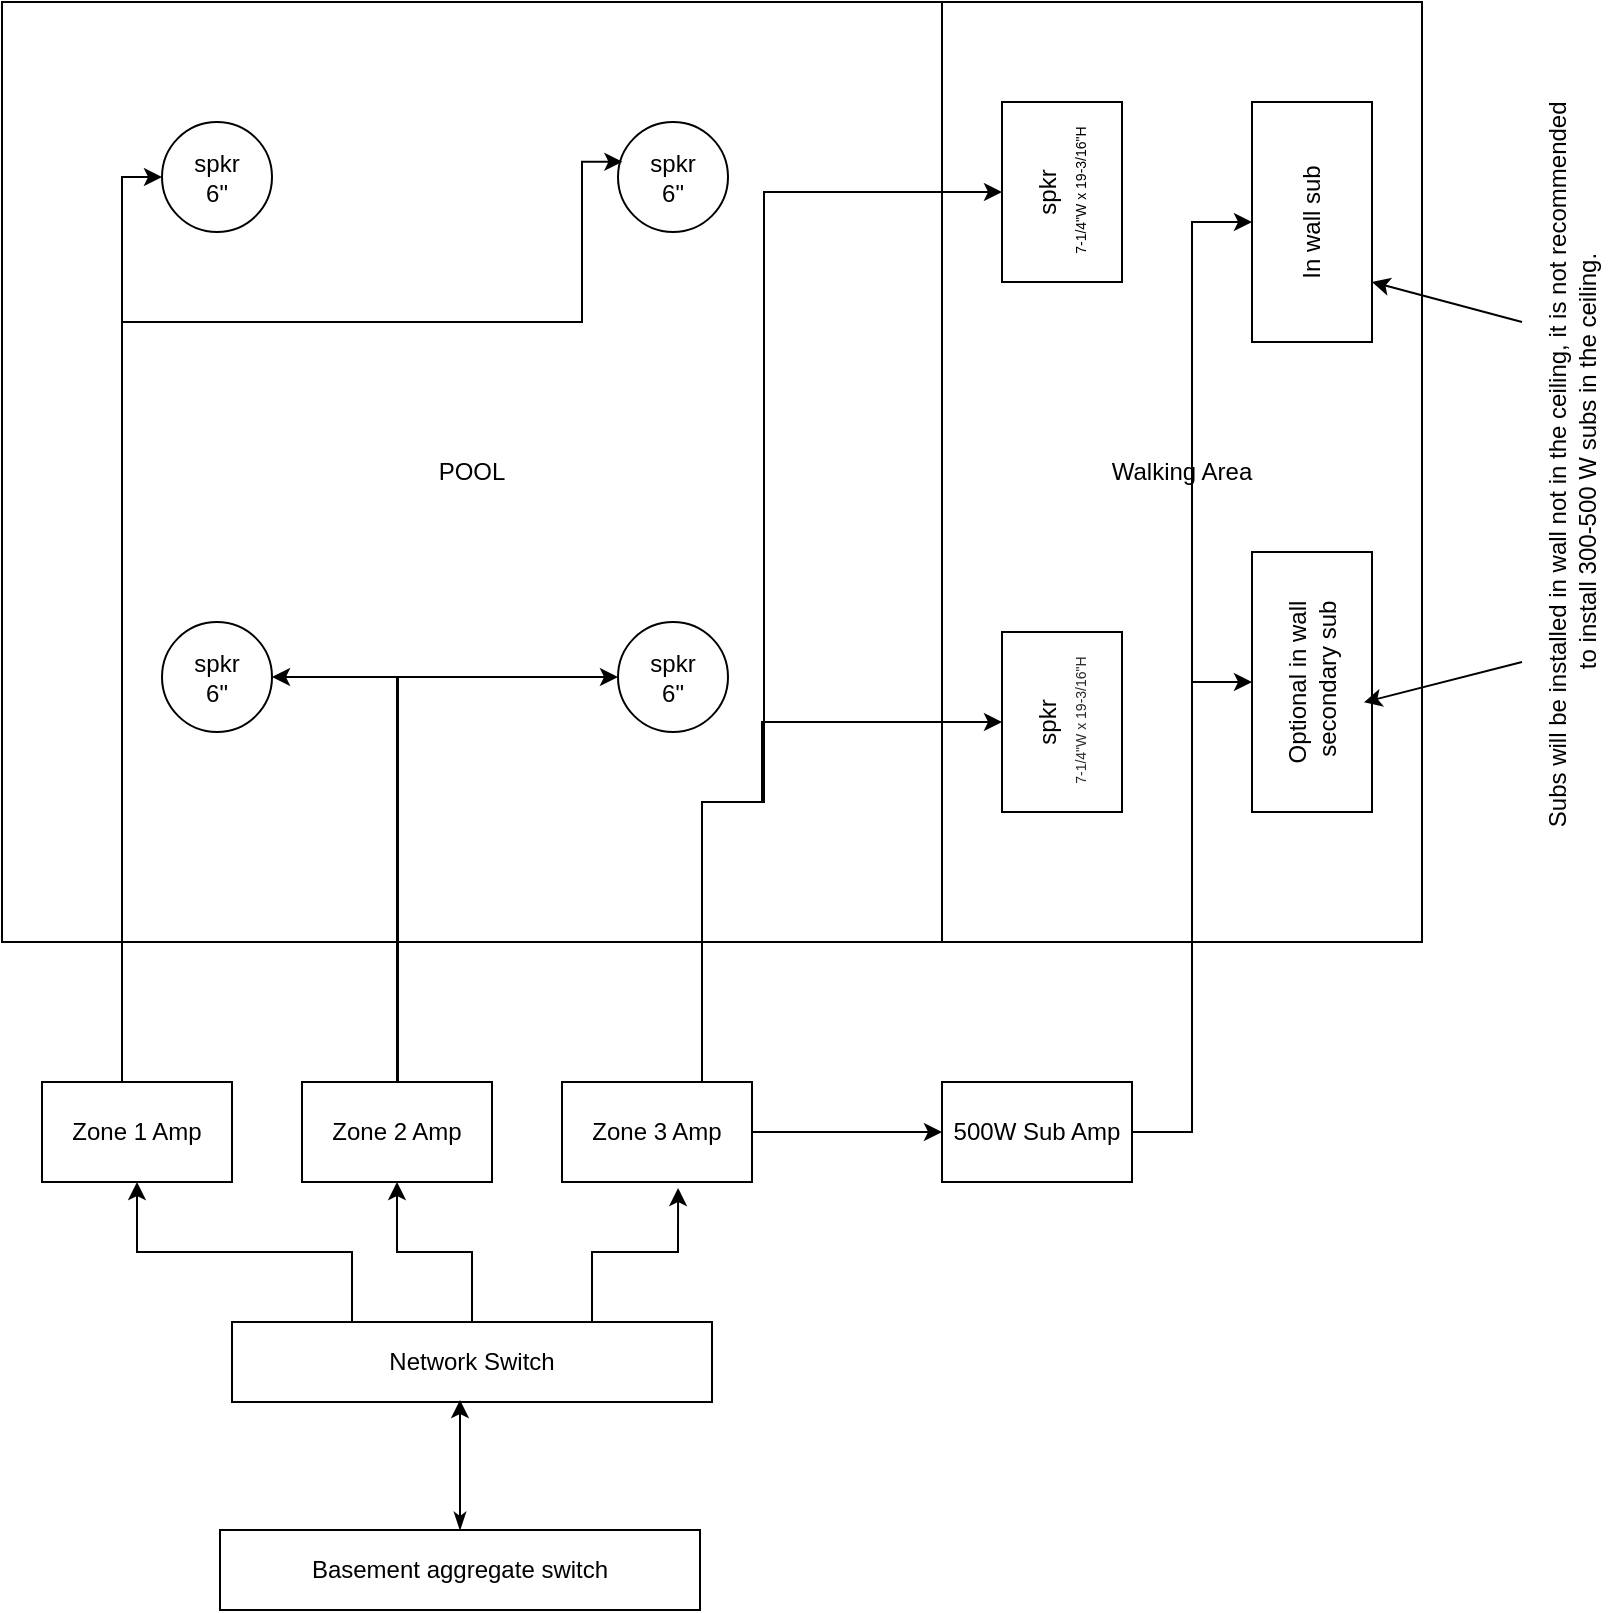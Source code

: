 <mxfile version="26.2.14">
  <diagram name="Page-1" id="yYHAfA2_dpQKTBsxWL0d">
    <mxGraphModel dx="981" dy="907" grid="1" gridSize="10" guides="1" tooltips="1" connect="1" arrows="1" fold="1" page="1" pageScale="1" pageWidth="850" pageHeight="1100" math="0" shadow="0">
      <root>
        <mxCell id="0" />
        <mxCell id="1" parent="0" />
        <mxCell id="cs184NcixAmj_EHTdY6G-3" value="POOL" style="whiteSpace=wrap;html=1;aspect=fixed;fillColor=light-dark(#FFFFFF,#3399FF);" vertex="1" parent="1">
          <mxGeometry x="20" y="90" width="470" height="470" as="geometry" />
        </mxCell>
        <mxCell id="cs184NcixAmj_EHTdY6G-4" value="Walking Area" style="rounded=0;whiteSpace=wrap;html=1;fillColor=light-dark(#FFFFFF,#999999);" vertex="1" parent="1">
          <mxGeometry x="490" y="90" width="240" height="470" as="geometry" />
        </mxCell>
        <mxCell id="cs184NcixAmj_EHTdY6G-5" value="&lt;span style=&quot;background-color: light-dark(#ffffff, var(--ge-dark-color, #121212));&quot;&gt;spkr&lt;/span&gt;&lt;div&gt;&lt;span style=&quot;font-family: cf-gibson, Helvetica, Arial, sans-serif; font-size: 7px; orphans: 2; text-align: left; widows: 2; background-color: light-dark(#ffffff, var(--ge-dark-color, #121212));&quot;&gt;&amp;nbsp;7-1/4&quot;W x 19-3/16&quot;H&lt;/span&gt;&lt;br&gt;&lt;/div&gt;" style="rounded=0;whiteSpace=wrap;html=1;rotation=-90;" vertex="1" parent="1">
          <mxGeometry x="505" y="155" width="90" height="60" as="geometry" />
        </mxCell>
        <mxCell id="cs184NcixAmj_EHTdY6G-6" value="spkr&lt;div&gt;&lt;span style=&quot;font-family: cf-gibson, Helvetica, Arial, sans-serif; font-variant-ligatures: normal; orphans: 2; text-align: left; widows: 2; background-color: rgb(255, 255, 255); text-decoration-thickness: initial; text-decoration-style: initial; text-decoration-color: initial; color: light-dark(rgb(41, 40, 40), rgb(255, 255, 255));&quot;&gt;&lt;font style=&quot;font-size: 7px;&quot;&gt;&amp;nbsp;7-1/4&quot;W x 19-3/16&quot;H&lt;/font&gt;&lt;/span&gt;&lt;br&gt;&lt;/div&gt;" style="rounded=0;whiteSpace=wrap;html=1;rotation=-90;" vertex="1" parent="1">
          <mxGeometry x="505" y="420" width="90" height="60" as="geometry" />
        </mxCell>
        <mxCell id="cs184NcixAmj_EHTdY6G-7" value="spkr&lt;div&gt;&lt;div&gt;6&quot;&lt;/div&gt;&lt;/div&gt;" style="ellipse;whiteSpace=wrap;html=1;aspect=fixed;" vertex="1" parent="1">
          <mxGeometry x="100" y="150" width="55" height="55" as="geometry" />
        </mxCell>
        <mxCell id="cs184NcixAmj_EHTdY6G-8" value="spkr&lt;div&gt;6&quot;&lt;/div&gt;" style="ellipse;whiteSpace=wrap;html=1;aspect=fixed;" vertex="1" parent="1">
          <mxGeometry x="328" y="150" width="55" height="55" as="geometry" />
        </mxCell>
        <mxCell id="cs184NcixAmj_EHTdY6G-9" value="spkr&lt;div&gt;6&quot;&lt;/div&gt;" style="ellipse;whiteSpace=wrap;html=1;aspect=fixed;" vertex="1" parent="1">
          <mxGeometry x="100" y="400" width="55" height="55" as="geometry" />
        </mxCell>
        <mxCell id="cs184NcixAmj_EHTdY6G-10" value="spkr&lt;div&gt;6&quot;&lt;/div&gt;" style="ellipse;whiteSpace=wrap;html=1;aspect=fixed;" vertex="1" parent="1">
          <mxGeometry x="328" y="400" width="55" height="55" as="geometry" />
        </mxCell>
        <mxCell id="cs184NcixAmj_EHTdY6G-11" value="In wall sub" style="rounded=0;whiteSpace=wrap;html=1;rotation=-90;" vertex="1" parent="1">
          <mxGeometry x="615" y="170" width="120" height="60" as="geometry" />
        </mxCell>
        <mxCell id="cs184NcixAmj_EHTdY6G-13" value="Optional in wall &amp;nbsp;secondary sub" style="rounded=0;whiteSpace=wrap;html=1;rotation=-90;" vertex="1" parent="1">
          <mxGeometry x="610" y="400" width="130" height="60" as="geometry" />
        </mxCell>
        <mxCell id="cs184NcixAmj_EHTdY6G-15" value="" style="endArrow=classic;html=1;rounded=0;entryX=0.25;entryY=1;entryDx=0;entryDy=0;" edge="1" parent="1" target="cs184NcixAmj_EHTdY6G-11">
          <mxGeometry width="50" height="50" relative="1" as="geometry">
            <mxPoint x="780" y="250" as="sourcePoint" />
            <mxPoint x="660" y="470" as="targetPoint" />
          </mxGeometry>
        </mxCell>
        <mxCell id="cs184NcixAmj_EHTdY6G-16" value="&lt;span style=&quot;color: light-dark(rgb(0, 0, 0), rgb(0, 0, 0));&quot;&gt;Subs will be installed in wall not in the ceiling, it is not recommended&amp;nbsp;&lt;/span&gt;&lt;div&gt;&lt;span style=&quot;color: light-dark(rgb(0, 0, 0), rgb(0, 0, 0));&quot;&gt;to install 300-500 W subs in the ceiling.&lt;/span&gt;&lt;/div&gt;" style="text;html=1;align=center;verticalAlign=middle;resizable=0;points=[];autosize=1;rotation=-90;fillColor=light-dark(#FFFFFF,#FFB366);" vertex="1" parent="1">
          <mxGeometry x="610" y="300" width="390" height="40" as="geometry" />
        </mxCell>
        <mxCell id="cs184NcixAmj_EHTdY6G-17" value="" style="endArrow=classic;html=1;rounded=0;entryX=0.422;entryY=0.933;entryDx=0;entryDy=0;entryPerimeter=0;" edge="1" parent="1" target="cs184NcixAmj_EHTdY6G-13">
          <mxGeometry width="50" height="50" relative="1" as="geometry">
            <mxPoint x="780" y="420" as="sourcePoint" />
            <mxPoint x="735" y="218" as="targetPoint" />
          </mxGeometry>
        </mxCell>
        <mxCell id="cs184NcixAmj_EHTdY6G-29" style="edgeStyle=orthogonalEdgeStyle;rounded=0;orthogonalLoop=1;jettySize=auto;html=1;exitX=0.5;exitY=0;exitDx=0;exitDy=0;entryX=1;entryY=0.5;entryDx=0;entryDy=0;" edge="1" parent="1" source="cs184NcixAmj_EHTdY6G-18" target="cs184NcixAmj_EHTdY6G-9">
          <mxGeometry relative="1" as="geometry" />
        </mxCell>
        <mxCell id="cs184NcixAmj_EHTdY6G-30" style="edgeStyle=orthogonalEdgeStyle;rounded=0;orthogonalLoop=1;jettySize=auto;html=1;exitX=0.75;exitY=0;exitDx=0;exitDy=0;entryX=0;entryY=0.5;entryDx=0;entryDy=0;" edge="1" parent="1" source="cs184NcixAmj_EHTdY6G-18" target="cs184NcixAmj_EHTdY6G-10">
          <mxGeometry relative="1" as="geometry">
            <Array as="points">
              <mxPoint x="218" y="630" />
              <mxPoint x="218" y="428" />
            </Array>
          </mxGeometry>
        </mxCell>
        <mxCell id="cs184NcixAmj_EHTdY6G-18" value="Zone 2 Amp" style="rounded=0;whiteSpace=wrap;html=1;" vertex="1" parent="1">
          <mxGeometry x="170" y="630" width="95" height="50" as="geometry" />
        </mxCell>
        <mxCell id="cs184NcixAmj_EHTdY6G-27" style="edgeStyle=orthogonalEdgeStyle;rounded=0;orthogonalLoop=1;jettySize=auto;html=1;exitX=0.5;exitY=0;exitDx=0;exitDy=0;entryX=0;entryY=0.5;entryDx=0;entryDy=0;" edge="1" parent="1" source="cs184NcixAmj_EHTdY6G-19" target="cs184NcixAmj_EHTdY6G-7">
          <mxGeometry relative="1" as="geometry">
            <Array as="points">
              <mxPoint x="80" y="630" />
              <mxPoint x="80" y="178" />
            </Array>
          </mxGeometry>
        </mxCell>
        <mxCell id="cs184NcixAmj_EHTdY6G-19" value="Zone 1 Amp" style="rounded=0;whiteSpace=wrap;html=1;" vertex="1" parent="1">
          <mxGeometry x="40" y="630" width="95" height="50" as="geometry" />
        </mxCell>
        <mxCell id="cs184NcixAmj_EHTdY6G-31" style="edgeStyle=orthogonalEdgeStyle;rounded=0;orthogonalLoop=1;jettySize=auto;html=1;exitX=0.5;exitY=0;exitDx=0;exitDy=0;entryX=0.5;entryY=0;entryDx=0;entryDy=0;" edge="1" parent="1" target="cs184NcixAmj_EHTdY6G-5">
          <mxGeometry relative="1" as="geometry">
            <mxPoint x="328" y="630" as="sourcePoint" />
            <mxPoint x="500.5" y="185" as="targetPoint" />
            <Array as="points">
              <mxPoint x="370" y="630" />
              <mxPoint x="370" y="490" />
              <mxPoint x="401" y="490" />
              <mxPoint x="401" y="185" />
            </Array>
          </mxGeometry>
        </mxCell>
        <mxCell id="cs184NcixAmj_EHTdY6G-32" style="edgeStyle=orthogonalEdgeStyle;rounded=0;orthogonalLoop=1;jettySize=auto;html=1;exitX=0.75;exitY=0;exitDx=0;exitDy=0;entryX=0.5;entryY=0;entryDx=0;entryDy=0;" edge="1" parent="1" source="cs184NcixAmj_EHTdY6G-20" target="cs184NcixAmj_EHTdY6G-6">
          <mxGeometry relative="1" as="geometry">
            <Array as="points">
              <mxPoint x="370" y="630" />
              <mxPoint x="370" y="490" />
              <mxPoint x="400" y="490" />
              <mxPoint x="400" y="450" />
            </Array>
          </mxGeometry>
        </mxCell>
        <mxCell id="cs184NcixAmj_EHTdY6G-36" style="edgeStyle=orthogonalEdgeStyle;rounded=0;orthogonalLoop=1;jettySize=auto;html=1;exitX=1;exitY=0.5;exitDx=0;exitDy=0;entryX=0;entryY=0.5;entryDx=0;entryDy=0;" edge="1" parent="1" source="cs184NcixAmj_EHTdY6G-20" target="cs184NcixAmj_EHTdY6G-21">
          <mxGeometry relative="1" as="geometry">
            <mxPoint x="362.5" y="655" as="sourcePoint" />
            <mxPoint x="505" y="630" as="targetPoint" />
          </mxGeometry>
        </mxCell>
        <mxCell id="cs184NcixAmj_EHTdY6G-20" value="Zone 3 Amp" style="rounded=0;whiteSpace=wrap;html=1;" vertex="1" parent="1">
          <mxGeometry x="300" y="630" width="95" height="50" as="geometry" />
        </mxCell>
        <mxCell id="cs184NcixAmj_EHTdY6G-37" style="edgeStyle=orthogonalEdgeStyle;rounded=0;orthogonalLoop=1;jettySize=auto;html=1;exitX=1;exitY=0.5;exitDx=0;exitDy=0;entryX=0.5;entryY=0;entryDx=0;entryDy=0;" edge="1" parent="1" source="cs184NcixAmj_EHTdY6G-21" target="cs184NcixAmj_EHTdY6G-11">
          <mxGeometry relative="1" as="geometry" />
        </mxCell>
        <mxCell id="cs184NcixAmj_EHTdY6G-38" style="edgeStyle=orthogonalEdgeStyle;rounded=0;orthogonalLoop=1;jettySize=auto;html=1;exitX=1;exitY=0.5;exitDx=0;exitDy=0;entryX=0.5;entryY=0;entryDx=0;entryDy=0;" edge="1" parent="1" source="cs184NcixAmj_EHTdY6G-21" target="cs184NcixAmj_EHTdY6G-13">
          <mxGeometry relative="1" as="geometry" />
        </mxCell>
        <mxCell id="cs184NcixAmj_EHTdY6G-21" value="500W Sub Amp" style="rounded=0;whiteSpace=wrap;html=1;" vertex="1" parent="1">
          <mxGeometry x="490" y="630" width="95" height="50" as="geometry" />
        </mxCell>
        <mxCell id="cs184NcixAmj_EHTdY6G-28" style="edgeStyle=orthogonalEdgeStyle;rounded=0;orthogonalLoop=1;jettySize=auto;html=1;exitX=0.75;exitY=0;exitDx=0;exitDy=0;entryX=0.66;entryY=0.17;entryDx=0;entryDy=0;entryPerimeter=0;" edge="1" parent="1" source="cs184NcixAmj_EHTdY6G-19" target="cs184NcixAmj_EHTdY6G-3">
          <mxGeometry relative="1" as="geometry">
            <Array as="points">
              <mxPoint x="80" y="630" />
              <mxPoint x="80" y="250" />
              <mxPoint x="310" y="250" />
              <mxPoint x="310" y="170" />
            </Array>
          </mxGeometry>
        </mxCell>
        <mxCell id="cs184NcixAmj_EHTdY6G-41" style="edgeStyle=orthogonalEdgeStyle;rounded=0;orthogonalLoop=1;jettySize=auto;html=1;exitX=0.25;exitY=0;exitDx=0;exitDy=0;entryX=0.5;entryY=1;entryDx=0;entryDy=0;" edge="1" parent="1" source="cs184NcixAmj_EHTdY6G-39" target="cs184NcixAmj_EHTdY6G-19">
          <mxGeometry relative="1" as="geometry" />
        </mxCell>
        <mxCell id="cs184NcixAmj_EHTdY6G-42" style="edgeStyle=orthogonalEdgeStyle;rounded=0;orthogonalLoop=1;jettySize=auto;html=1;exitX=0.5;exitY=0;exitDx=0;exitDy=0;entryX=0.5;entryY=1;entryDx=0;entryDy=0;" edge="1" parent="1" source="cs184NcixAmj_EHTdY6G-39" target="cs184NcixAmj_EHTdY6G-18">
          <mxGeometry relative="1" as="geometry" />
        </mxCell>
        <mxCell id="cs184NcixAmj_EHTdY6G-39" value="Network Switch" style="rounded=0;whiteSpace=wrap;html=1;" vertex="1" parent="1">
          <mxGeometry x="135" y="750" width="240" height="40" as="geometry" />
        </mxCell>
        <mxCell id="cs184NcixAmj_EHTdY6G-43" style="edgeStyle=orthogonalEdgeStyle;rounded=0;orthogonalLoop=1;jettySize=auto;html=1;exitX=0.75;exitY=0;exitDx=0;exitDy=0;entryX=0.611;entryY=1.06;entryDx=0;entryDy=0;entryPerimeter=0;" edge="1" parent="1" source="cs184NcixAmj_EHTdY6G-39" target="cs184NcixAmj_EHTdY6G-20">
          <mxGeometry relative="1" as="geometry" />
        </mxCell>
        <mxCell id="cs184NcixAmj_EHTdY6G-44" value="Basement aggregate switch" style="rounded=0;whiteSpace=wrap;html=1;" vertex="1" parent="1">
          <mxGeometry x="129" y="854" width="240" height="40" as="geometry" />
        </mxCell>
        <mxCell id="cs184NcixAmj_EHTdY6G-46" style="edgeStyle=orthogonalEdgeStyle;rounded=0;orthogonalLoop=1;jettySize=auto;html=1;exitX=0.5;exitY=0;exitDx=0;exitDy=0;entryX=0.475;entryY=0.975;entryDx=0;entryDy=0;entryPerimeter=0;startArrow=classicThin;startFill=1;" edge="1" parent="1" source="cs184NcixAmj_EHTdY6G-44" target="cs184NcixAmj_EHTdY6G-39">
          <mxGeometry relative="1" as="geometry" />
        </mxCell>
      </root>
    </mxGraphModel>
  </diagram>
</mxfile>
